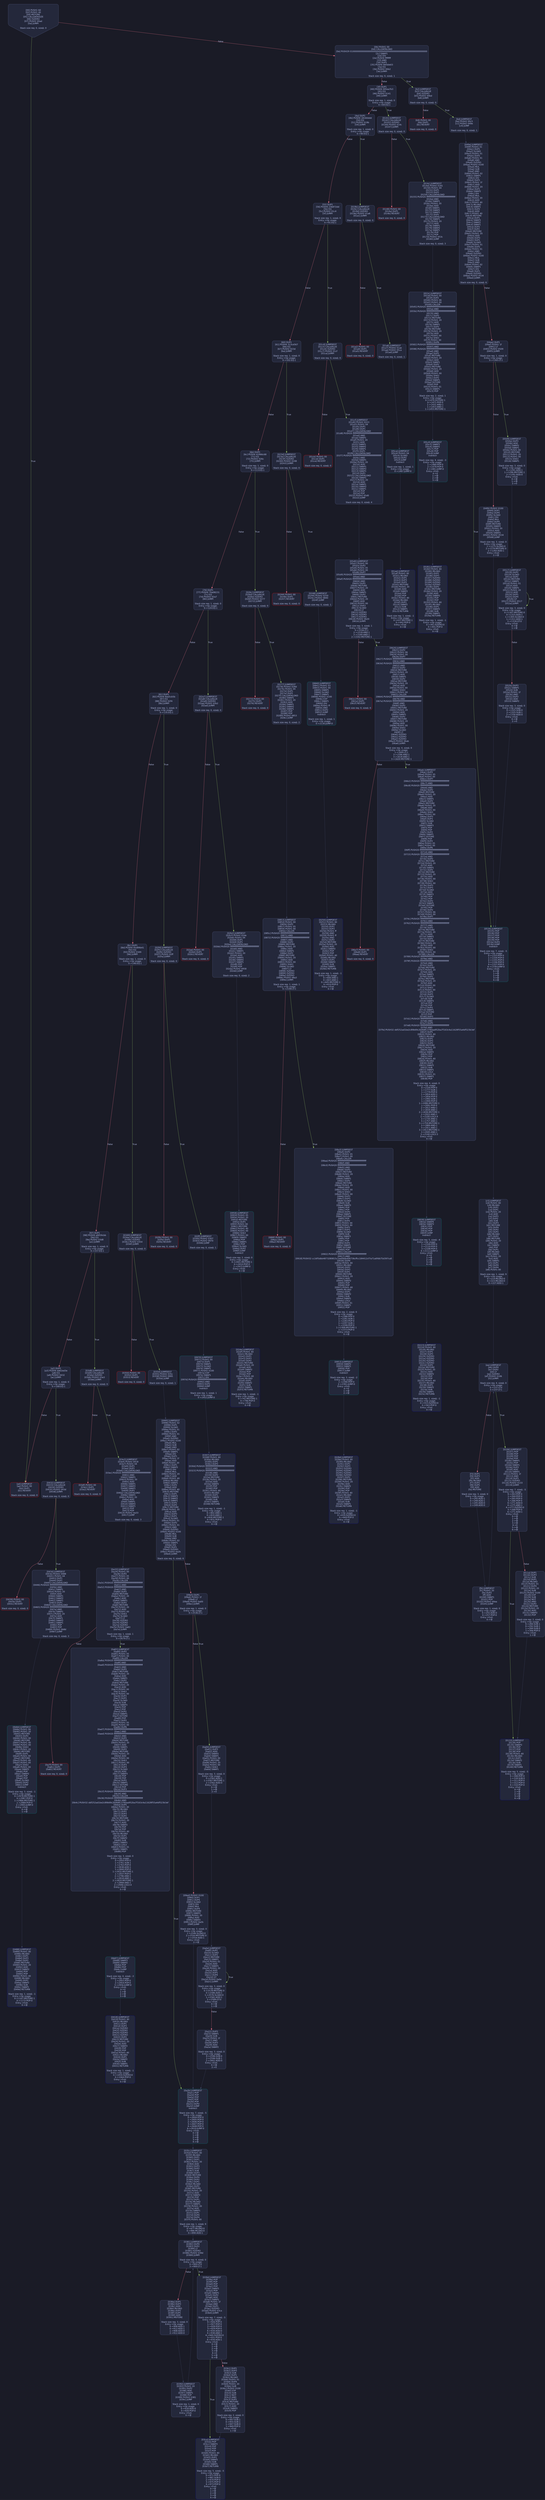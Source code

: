 digraph G {
    node [shape=box, style="filled, rounded", color="#565f89", fontcolor="#c0caf5", fontname="Helvetica", fillcolor="#24283b"];
    edge [color="#414868", fontcolor="#c0caf5", fontname="Helvetica"];
    bgcolor="#1a1b26";
    0 [ label = "[00] PUSH1 60
[02] PUSH1 40
[04] MSTORE
[05] CALLDATASIZE
[06] ISZERO
[07] PUSH2 00ad
[0a] JUMPI

Stack size req: 0, sizeΔ: 0
" shape = invhouse]
    1 [ label = "[0b] PUSH1 00
[0d] CALLDATALOAD
[0e] PUSH29 0100000000000000000000000000000000000000000000000000000000
[2c] SWAP1
[2d] DIV
[2e] PUSH4 ffffffff
[33] AND
[34] DUP1
[35] PUSH4 06fdde03
[3a] EQ
[3b] PUSH2 00b2
[3e] JUMPI

Stack size req: 0, sizeΔ: 1
"]
    2 [ label = "[3f] DUP1
[40] PUSH4 095ea7b3
[45] EQ
[46] PUSH2 0141
[49] JUMPI

Stack size req: 1, sizeΔ: 0
Entry->Op usage:
	0->69:EQ:1
"]
    3 [ label = "[4a] DUP1
[4b] PUSH4 18160ddd
[50] EQ
[51] PUSH2 019b
[54] JUMPI

Stack size req: 1, sizeΔ: 0
Entry->Op usage:
	0->80:EQ:1
"]
    4 [ label = "[55] DUP1
[56] PUSH4 23b872dd
[5b] EQ
[5c] PUSH2 01c4
[5f] JUMPI

Stack size req: 1, sizeΔ: 0
Entry->Op usage:
	0->91:EQ:1
"]
    5 [ label = "[60] DUP1
[61] PUSH4 313ce567
[66] EQ
[67] PUSH2 023d
[6a] JUMPI

Stack size req: 1, sizeΔ: 0
Entry->Op usage:
	0->102:EQ:1
"]
    6 [ label = "[6b] DUP1
[6c] PUSH4 42966c68
[71] EQ
[72] PUSH2 026c
[75] JUMPI

Stack size req: 1, sizeΔ: 0
Entry->Op usage:
	0->113:EQ:1
"]
    7 [ label = "[76] DUP1
[77] PUSH4 70a08231
[7c] EQ
[7d] PUSH2 02a7
[80] JUMPI

Stack size req: 1, sizeΔ: 0
Entry->Op usage:
	0->124:EQ:1
"]
    8 [ label = "[81] DUP1
[82] PUSH4 8da5cb5b
[87] EQ
[88] PUSH2 02f4
[8b] JUMPI

Stack size req: 1, sizeΔ: 0
Entry->Op usage:
	0->135:EQ:1
"]
    9 [ label = "[8c] DUP1
[8d] PUSH4 95d89b41
[92] EQ
[93] PUSH2 0349
[96] JUMPI

Stack size req: 1, sizeΔ: 0
Entry->Op usage:
	0->146:EQ:1
"]
    10 [ label = "[97] DUP1
[98] PUSH4 a9059cbb
[9d] EQ
[9e] PUSH2 03d8
[a1] JUMPI

Stack size req: 1, sizeΔ: 0
Entry->Op usage:
	0->157:EQ:1
"]
    11 [ label = "[a2] DUP1
[a3] PUSH4 dd62ed3e
[a8] EQ
[a9] PUSH2 0432
[ac] JUMPI

Stack size req: 1, sizeΔ: 0
Entry->Op usage:
	0->168:EQ:1
"]
    12 [ label = "[ad] JUMPDEST
[ae] PUSH1 00
[b0] DUP1
[b1] REVERT

Stack size req: 0, sizeΔ: 0
" color = "red"]
    13 [ label = "[b2] JUMPDEST
[b3] CALLVALUE
[b4] ISZERO
[b5] PUSH2 00bd
[b8] JUMPI

Stack size req: 0, sizeΔ: 0
"]
    14 [ label = "[b9] PUSH1 00
[bb] DUP1
[bc] REVERT

Stack size req: 0, sizeΔ: 0
" color = "red"]
    15 [ label = "[bd] JUMPDEST
[be] PUSH2 00c5
[c1] PUSH2 049e
[c4] JUMP

Stack size req: 0, sizeΔ: 1
"]
    16 [ label = "[c5] JUMPDEST
[c6] PUSH1 40
[c8] MLOAD
[c9] DUP1
[ca] DUP1
[cb] PUSH1 20
[cd] ADD
[ce] DUP3
[cf] DUP2
[d0] SUB
[d1] DUP3
[d2] MSTORE
[d3] DUP4
[d4] DUP2
[d5] DUP2
[d6] MLOAD
[d7] DUP2
[d8] MSTORE
[d9] PUSH1 20
[db] ADD
[dc] SWAP2
[dd] POP
[de] DUP1
[df] MLOAD
[e0] SWAP1
[e1] PUSH1 20
[e3] ADD
[e4] SWAP1
[e5] DUP1
[e6] DUP4
[e7] DUP4
[e8] PUSH1 00

Stack size req: 1, sizeΔ: 9
Entry->Op usage:
	0->214:MLOAD:0
	0->223:MLOAD:0
	0->227:ADD:1
"]
    17 [ label = "[ea] JUMPDEST
[eb] DUP4
[ec] DUP2
[ed] LT
[ee] ISZERO
[ef] PUSH2 0106
[f2] JUMPI

Stack size req: 4, sizeΔ: 0
Entry->Op usage:
	0->237:LT:0
	3->237:LT:1
"]
    18 [ label = "[f3] DUP1
[f4] DUP3
[f5] ADD
[f6] MLOAD
[f7] DUP2
[f8] DUP5
[f9] ADD
[fa] MSTORE

Stack size req: 3, sizeΔ: 0
Entry->Op usage:
	0->245:ADD:1
	0->249:ADD:1
	1->245:ADD:0
	2->249:ADD:0
"]
    19 [ label = "[fb] JUMPDEST
[fc] PUSH1 20
[fe] DUP2
[ff] ADD
[0100] SWAP1
[0101] POP
[0102] PUSH2 00ea
[0105] JUMP

Stack size req: 1, sizeΔ: 0
Entry->Op usage:
	0->255:ADD:0
	0->257:POP:0
Entry->Exit:
	0->😵
"]
    20 [ label = "[0106] JUMPDEST
[0107] POP
[0108] POP
[0109] POP
[010a] POP
[010b] SWAP1
[010c] POP
[010d] SWAP1
[010e] DUP2
[010f] ADD
[0110] SWAP1
[0111] PUSH1 1f
[0113] AND
[0114] DUP1
[0115] ISZERO
[0116] PUSH2 0133
[0119] JUMPI

Stack size req: 7, sizeΔ: -5
Entry->Op usage:
	0->263:POP:0
	1->264:POP:0
	2->265:POP:0
	3->266:POP:0
	4->271:ADD:0
	4->275:AND:1
	4->277:ISZERO:0
	5->268:POP:0
	6->271:ADD:1
Entry->Exit:
	0->😵
	1->😵
	2->😵
	3->😵
	4->0
	5->😵
	6->😵
"]
    21 [ label = "[011a] DUP1
[011b] DUP3
[011c] SUB
[011d] DUP1
[011e] MLOAD
[011f] PUSH1 01
[0121] DUP4
[0122] PUSH1 20
[0124] SUB
[0125] PUSH2 0100
[0128] EXP
[0129] SUB
[012a] NOT
[012b] AND
[012c] DUP2
[012d] MSTORE
[012e] PUSH1 20
[0130] ADD
[0131] SWAP2
[0132] POP

Stack size req: 2, sizeΔ: 0
Entry->Op usage:
	0->284:SUB:1
	0->292:SUB:1
	1->284:SUB:0
	1->306:POP:0
Entry->Exit:
	1->😵
"]
    22 [ label = "[0133] JUMPDEST
[0134] POP
[0135] SWAP3
[0136] POP
[0137] POP
[0138] POP
[0139] PUSH1 40
[013b] MLOAD
[013c] DUP1
[013d] SWAP2
[013e] SUB
[013f] SWAP1
[0140] RETURN

Stack size req: 5, sizeΔ: -5
Entry->Op usage:
	0->308:POP:0
	1->318:SUB:0
	2->311:POP:0
	3->312:POP:0
	4->310:POP:0
Entry->Exit:
	0->😵
	1->😵
	2->😵
	3->😵
	4->😵
" color = "darkblue"]
    23 [ label = "[0141] JUMPDEST
[0142] CALLVALUE
[0143] ISZERO
[0144] PUSH2 014c
[0147] JUMPI

Stack size req: 0, sizeΔ: 0
"]
    24 [ label = "[0148] PUSH1 00
[014a] DUP1
[014b] REVERT

Stack size req: 0, sizeΔ: 0
" color = "red"]
    25 [ label = "[014c] JUMPDEST
[014d] PUSH2 0181
[0150] PUSH1 04
[0152] DUP1
[0153] DUP1
[0154] CALLDATALOAD
[0155] PUSH20 ffffffffffffffffffffffffffffffffffffffff
[016a] AND
[016b] SWAP1
[016c] PUSH1 20
[016e] ADD
[016f] SWAP1
[0170] SWAP2
[0171] SWAP1
[0172] DUP1
[0173] CALLDATALOAD
[0174] SWAP1
[0175] PUSH1 20
[0177] ADD
[0178] SWAP1
[0179] SWAP2
[017a] SWAP1
[017b] POP
[017c] POP
[017d] PUSH2 053c
[0180] JUMP

Stack size req: 0, sizeΔ: 3
"]
    26 [ label = "[0181] JUMPDEST
[0182] PUSH1 40
[0184] MLOAD
[0185] DUP1
[0186] DUP3
[0187] ISZERO
[0188] ISZERO
[0189] ISZERO
[018a] ISZERO
[018b] DUP2
[018c] MSTORE
[018d] PUSH1 20
[018f] ADD
[0190] SWAP2
[0191] POP
[0192] POP
[0193] PUSH1 40
[0195] MLOAD
[0196] DUP1
[0197] SWAP2
[0198] SUB
[0199] SWAP1
[019a] RETURN

Stack size req: 1, sizeΔ: -1
Entry->Op usage:
	0->391:ISZERO:0
	0->401:POP:0
Entry->Exit:
	0->😵
" color = "darkblue"]
    27 [ label = "[019b] JUMPDEST
[019c] CALLVALUE
[019d] ISZERO
[019e] PUSH2 01a6
[01a1] JUMPI

Stack size req: 0, sizeΔ: 0
"]
    28 [ label = "[01a2] PUSH1 00
[01a4] DUP1
[01a5] REVERT

Stack size req: 0, sizeΔ: 0
" color = "red"]
    29 [ label = "[01a6] JUMPDEST
[01a7] PUSH2 01ae
[01aa] PUSH2 05ca
[01ad] JUMP

Stack size req: 0, sizeΔ: 1
"]
    30 [ label = "[01ae] JUMPDEST
[01af] PUSH1 40
[01b1] MLOAD
[01b2] DUP1
[01b3] DUP3
[01b4] DUP2
[01b5] MSTORE
[01b6] PUSH1 20
[01b8] ADD
[01b9] SWAP2
[01ba] POP
[01bb] POP
[01bc] PUSH1 40
[01be] MLOAD
[01bf] DUP1
[01c0] SWAP2
[01c1] SUB
[01c2] SWAP1
[01c3] RETURN

Stack size req: 1, sizeΔ: -1
Entry->Op usage:
	0->437:MSTORE:1
	0->442:POP:0
Entry->Exit:
	0->😵
" color = "darkblue"]
    31 [ label = "[01c4] JUMPDEST
[01c5] CALLVALUE
[01c6] ISZERO
[01c7] PUSH2 01cf
[01ca] JUMPI

Stack size req: 0, sizeΔ: 0
"]
    32 [ label = "[01cb] PUSH1 00
[01cd] DUP1
[01ce] REVERT

Stack size req: 0, sizeΔ: 0
" color = "red"]
    33 [ label = "[01cf] JUMPDEST
[01d0] PUSH2 0223
[01d3] PUSH1 04
[01d5] DUP1
[01d6] DUP1
[01d7] CALLDATALOAD
[01d8] PUSH20 ffffffffffffffffffffffffffffffffffffffff
[01ed] AND
[01ee] SWAP1
[01ef] PUSH1 20
[01f1] ADD
[01f2] SWAP1
[01f3] SWAP2
[01f4] SWAP1
[01f5] DUP1
[01f6] CALLDATALOAD
[01f7] PUSH20 ffffffffffffffffffffffffffffffffffffffff
[020c] AND
[020d] SWAP1
[020e] PUSH1 20
[0210] ADD
[0211] SWAP1
[0212] SWAP2
[0213] SWAP1
[0214] DUP1
[0215] CALLDATALOAD
[0216] SWAP1
[0217] PUSH1 20
[0219] ADD
[021a] SWAP1
[021b] SWAP2
[021c] SWAP1
[021d] POP
[021e] POP
[021f] PUSH2 05d0
[0222] JUMP

Stack size req: 0, sizeΔ: 4
"]
    34 [ label = "[0223] JUMPDEST
[0224] PUSH1 40
[0226] MLOAD
[0227] DUP1
[0228] DUP3
[0229] ISZERO
[022a] ISZERO
[022b] ISZERO
[022c] ISZERO
[022d] DUP2
[022e] MSTORE
[022f] PUSH1 20
[0231] ADD
[0232] SWAP2
[0233] POP
[0234] POP
[0235] PUSH1 40
[0237] MLOAD
[0238] DUP1
[0239] SWAP2
[023a] SUB
[023b] SWAP1
[023c] RETURN

Stack size req: 1, sizeΔ: -1
Entry->Op usage:
	0->553:ISZERO:0
	0->563:POP:0
Entry->Exit:
	0->😵
" color = "darkblue"]
    35 [ label = "[023d] JUMPDEST
[023e] CALLVALUE
[023f] ISZERO
[0240] PUSH2 0248
[0243] JUMPI

Stack size req: 0, sizeΔ: 0
"]
    36 [ label = "[0244] PUSH1 00
[0246] DUP1
[0247] REVERT

Stack size req: 0, sizeΔ: 0
" color = "red"]
    37 [ label = "[0248] JUMPDEST
[0249] PUSH2 0250
[024c] PUSH2 0840
[024f] JUMP

Stack size req: 0, sizeΔ: 1
"]
    38 [ label = "[0250] JUMPDEST
[0251] PUSH1 40
[0253] MLOAD
[0254] DUP1
[0255] DUP3
[0256] PUSH1 ff
[0258] AND
[0259] PUSH1 ff
[025b] AND
[025c] DUP2
[025d] MSTORE
[025e] PUSH1 20
[0260] ADD
[0261] SWAP2
[0262] POP
[0263] POP
[0264] PUSH1 40
[0266] MLOAD
[0267] DUP1
[0268] SWAP2
[0269] SUB
[026a] SWAP1
[026b] RETURN

Stack size req: 1, sizeΔ: -1
Entry->Op usage:
	0->600:AND:1
	0->603:AND:1
	0->605:MSTORE:1
	0->610:POP:0
Entry->Exit:
	0->😵
" color = "darkblue"]
    39 [ label = "[026c] JUMPDEST
[026d] CALLVALUE
[026e] ISZERO
[026f] PUSH2 0277
[0272] JUMPI

Stack size req: 0, sizeΔ: 0
"]
    40 [ label = "[0273] PUSH1 00
[0275] DUP1
[0276] REVERT

Stack size req: 0, sizeΔ: 0
" color = "red"]
    41 [ label = "[0277] JUMPDEST
[0278] PUSH2 028d
[027b] PUSH1 04
[027d] DUP1
[027e] DUP1
[027f] CALLDATALOAD
[0280] SWAP1
[0281] PUSH1 20
[0283] ADD
[0284] SWAP1
[0285] SWAP2
[0286] SWAP1
[0287] POP
[0288] POP
[0289] PUSH2 0853
[028c] JUMP

Stack size req: 0, sizeΔ: 2
"]
    42 [ label = "[028d] JUMPDEST
[028e] PUSH1 40
[0290] MLOAD
[0291] DUP1
[0292] DUP3
[0293] ISZERO
[0294] ISZERO
[0295] ISZERO
[0296] ISZERO
[0297] DUP2
[0298] MSTORE
[0299] PUSH1 20
[029b] ADD
[029c] SWAP2
[029d] POP
[029e] POP
[029f] PUSH1 40
[02a1] MLOAD
[02a2] DUP1
[02a3] SWAP2
[02a4] SUB
[02a5] SWAP1
[02a6] RETURN

Stack size req: 1, sizeΔ: -1
Entry->Op usage:
	0->659:ISZERO:0
	0->669:POP:0
Entry->Exit:
	0->😵
" color = "darkblue"]
    43 [ label = "[02a7] JUMPDEST
[02a8] CALLVALUE
[02a9] ISZERO
[02aa] PUSH2 02b2
[02ad] JUMPI

Stack size req: 0, sizeΔ: 0
"]
    44 [ label = "[02ae] PUSH1 00
[02b0] DUP1
[02b1] REVERT

Stack size req: 0, sizeΔ: 0
" color = "red"]
    45 [ label = "[02b2] JUMPDEST
[02b3] PUSH2 02de
[02b6] PUSH1 04
[02b8] DUP1
[02b9] DUP1
[02ba] CALLDATALOAD
[02bb] PUSH20 ffffffffffffffffffffffffffffffffffffffff
[02d0] AND
[02d1] SWAP1
[02d2] PUSH1 20
[02d4] ADD
[02d5] SWAP1
[02d6] SWAP2
[02d7] SWAP1
[02d8] POP
[02d9] POP
[02da] PUSH2 0958
[02dd] JUMP

Stack size req: 0, sizeΔ: 2
"]
    46 [ label = "[02de] JUMPDEST
[02df] PUSH1 40
[02e1] MLOAD
[02e2] DUP1
[02e3] DUP3
[02e4] DUP2
[02e5] MSTORE
[02e6] PUSH1 20
[02e8] ADD
[02e9] SWAP2
[02ea] POP
[02eb] POP
[02ec] PUSH1 40
[02ee] MLOAD
[02ef] DUP1
[02f0] SWAP2
[02f1] SUB
[02f2] SWAP1
[02f3] RETURN

Stack size req: 1, sizeΔ: -1
Entry->Op usage:
	0->741:MSTORE:1
	0->746:POP:0
Entry->Exit:
	0->😵
" color = "darkblue"]
    47 [ label = "[02f4] JUMPDEST
[02f5] CALLVALUE
[02f6] ISZERO
[02f7] PUSH2 02ff
[02fa] JUMPI

Stack size req: 0, sizeΔ: 0
"]
    48 [ label = "[02fb] PUSH1 00
[02fd] DUP1
[02fe] REVERT

Stack size req: 0, sizeΔ: 0
" color = "red"]
    49 [ label = "[02ff] JUMPDEST
[0300] PUSH2 0307
[0303] PUSH2 0970
[0306] JUMP

Stack size req: 0, sizeΔ: 1
"]
    50 [ label = "[0307] JUMPDEST
[0308] PUSH1 40
[030a] MLOAD
[030b] DUP1
[030c] DUP3
[030d] PUSH20 ffffffffffffffffffffffffffffffffffffffff
[0322] AND
[0323] PUSH20 ffffffffffffffffffffffffffffffffffffffff
[0338] AND
[0339] DUP2
[033a] MSTORE
[033b] PUSH1 20
[033d] ADD
[033e] SWAP2
[033f] POP
[0340] POP
[0341] PUSH1 40
[0343] MLOAD
[0344] DUP1
[0345] SWAP2
[0346] SUB
[0347] SWAP1
[0348] RETURN

Stack size req: 1, sizeΔ: -1
Entry->Op usage:
	0->802:AND:1
	0->824:AND:1
	0->826:MSTORE:1
	0->831:POP:0
Entry->Exit:
	0->😵
" color = "darkblue"]
    51 [ label = "[0349] JUMPDEST
[034a] CALLVALUE
[034b] ISZERO
[034c] PUSH2 0354
[034f] JUMPI

Stack size req: 0, sizeΔ: 0
"]
    52 [ label = "[0350] PUSH1 00
[0352] DUP1
[0353] REVERT

Stack size req: 0, sizeΔ: 0
" color = "red"]
    53 [ label = "[0354] JUMPDEST
[0355] PUSH2 035c
[0358] PUSH2 0995
[035b] JUMP

Stack size req: 0, sizeΔ: 1
"]
    54 [ label = "[035c] JUMPDEST
[035d] PUSH1 40
[035f] MLOAD
[0360] DUP1
[0361] DUP1
[0362] PUSH1 20
[0364] ADD
[0365] DUP3
[0366] DUP2
[0367] SUB
[0368] DUP3
[0369] MSTORE
[036a] DUP4
[036b] DUP2
[036c] DUP2
[036d] MLOAD
[036e] DUP2
[036f] MSTORE
[0370] PUSH1 20
[0372] ADD
[0373] SWAP2
[0374] POP
[0375] DUP1
[0376] MLOAD
[0377] SWAP1
[0378] PUSH1 20
[037a] ADD
[037b] SWAP1
[037c] DUP1
[037d] DUP4
[037e] DUP4
[037f] PUSH1 00

Stack size req: 1, sizeΔ: 9
Entry->Op usage:
	0->877:MLOAD:0
	0->886:MLOAD:0
	0->890:ADD:1
"]
    55 [ label = "[0381] JUMPDEST
[0382] DUP4
[0383] DUP2
[0384] LT
[0385] ISZERO
[0386] PUSH2 039d
[0389] JUMPI

Stack size req: 4, sizeΔ: 0
Entry->Op usage:
	0->900:LT:0
	3->900:LT:1
"]
    56 [ label = "[038a] DUP1
[038b] DUP3
[038c] ADD
[038d] MLOAD
[038e] DUP2
[038f] DUP5
[0390] ADD
[0391] MSTORE

Stack size req: 3, sizeΔ: 0
Entry->Op usage:
	0->908:ADD:1
	0->912:ADD:1
	1->908:ADD:0
	2->912:ADD:0
"]
    57 [ label = "[0392] JUMPDEST
[0393] PUSH1 20
[0395] DUP2
[0396] ADD
[0397] SWAP1
[0398] POP
[0399] PUSH2 0381
[039c] JUMP

Stack size req: 1, sizeΔ: 0
Entry->Op usage:
	0->918:ADD:0
	0->920:POP:0
Entry->Exit:
	0->😵
"]
    58 [ label = "[039d] JUMPDEST
[039e] POP
[039f] POP
[03a0] POP
[03a1] POP
[03a2] SWAP1
[03a3] POP
[03a4] SWAP1
[03a5] DUP2
[03a6] ADD
[03a7] SWAP1
[03a8] PUSH1 1f
[03aa] AND
[03ab] DUP1
[03ac] ISZERO
[03ad] PUSH2 03ca
[03b0] JUMPI

Stack size req: 7, sizeΔ: -5
Entry->Op usage:
	0->926:POP:0
	1->927:POP:0
	2->928:POP:0
	3->929:POP:0
	4->934:ADD:0
	4->938:AND:1
	4->940:ISZERO:0
	5->931:POP:0
	6->934:ADD:1
Entry->Exit:
	0->😵
	1->😵
	2->😵
	3->😵
	4->0
	5->😵
	6->😵
"]
    59 [ label = "[03b1] DUP1
[03b2] DUP3
[03b3] SUB
[03b4] DUP1
[03b5] MLOAD
[03b6] PUSH1 01
[03b8] DUP4
[03b9] PUSH1 20
[03bb] SUB
[03bc] PUSH2 0100
[03bf] EXP
[03c0] SUB
[03c1] NOT
[03c2] AND
[03c3] DUP2
[03c4] MSTORE
[03c5] PUSH1 20
[03c7] ADD
[03c8] SWAP2
[03c9] POP

Stack size req: 2, sizeΔ: 0
Entry->Op usage:
	0->947:SUB:1
	0->955:SUB:1
	1->947:SUB:0
	1->969:POP:0
Entry->Exit:
	1->😵
"]
    60 [ label = "[03ca] JUMPDEST
[03cb] POP
[03cc] SWAP3
[03cd] POP
[03ce] POP
[03cf] POP
[03d0] PUSH1 40
[03d2] MLOAD
[03d3] DUP1
[03d4] SWAP2
[03d5] SUB
[03d6] SWAP1
[03d7] RETURN

Stack size req: 5, sizeΔ: -5
Entry->Op usage:
	0->971:POP:0
	1->981:SUB:0
	2->974:POP:0
	3->975:POP:0
	4->973:POP:0
Entry->Exit:
	0->😵
	1->😵
	2->😵
	3->😵
	4->😵
" color = "darkblue"]
    61 [ label = "[03d8] JUMPDEST
[03d9] CALLVALUE
[03da] ISZERO
[03db] PUSH2 03e3
[03de] JUMPI

Stack size req: 0, sizeΔ: 0
"]
    62 [ label = "[03df] PUSH1 00
[03e1] DUP1
[03e2] REVERT

Stack size req: 0, sizeΔ: 0
" color = "red"]
    63 [ label = "[03e3] JUMPDEST
[03e4] PUSH2 0418
[03e7] PUSH1 04
[03e9] DUP1
[03ea] DUP1
[03eb] CALLDATALOAD
[03ec] PUSH20 ffffffffffffffffffffffffffffffffffffffff
[0401] AND
[0402] SWAP1
[0403] PUSH1 20
[0405] ADD
[0406] SWAP1
[0407] SWAP2
[0408] SWAP1
[0409] DUP1
[040a] CALLDATALOAD
[040b] SWAP1
[040c] PUSH1 20
[040e] ADD
[040f] SWAP1
[0410] SWAP2
[0411] SWAP1
[0412] POP
[0413] POP
[0414] PUSH2 0a33
[0417] JUMP

Stack size req: 0, sizeΔ: 3
"]
    64 [ label = "[0418] JUMPDEST
[0419] PUSH1 40
[041b] MLOAD
[041c] DUP1
[041d] DUP3
[041e] ISZERO
[041f] ISZERO
[0420] ISZERO
[0421] ISZERO
[0422] DUP2
[0423] MSTORE
[0424] PUSH1 20
[0426] ADD
[0427] SWAP2
[0428] POP
[0429] POP
[042a] PUSH1 40
[042c] MLOAD
[042d] DUP1
[042e] SWAP2
[042f] SUB
[0430] SWAP1
[0431] RETURN

Stack size req: 1, sizeΔ: -1
Entry->Op usage:
	0->1054:ISZERO:0
	0->1064:POP:0
Entry->Exit:
	0->😵
" color = "darkblue"]
    65 [ label = "[0432] JUMPDEST
[0433] CALLVALUE
[0434] ISZERO
[0435] PUSH2 043d
[0438] JUMPI

Stack size req: 0, sizeΔ: 0
"]
    66 [ label = "[0439] PUSH1 00
[043b] DUP1
[043c] REVERT

Stack size req: 0, sizeΔ: 0
" color = "red"]
    67 [ label = "[043d] JUMPDEST
[043e] PUSH2 0488
[0441] PUSH1 04
[0443] DUP1
[0444] DUP1
[0445] CALLDATALOAD
[0446] PUSH20 ffffffffffffffffffffffffffffffffffffffff
[045b] AND
[045c] SWAP1
[045d] PUSH1 20
[045f] ADD
[0460] SWAP1
[0461] SWAP2
[0462] SWAP1
[0463] DUP1
[0464] CALLDATALOAD
[0465] PUSH20 ffffffffffffffffffffffffffffffffffffffff
[047a] AND
[047b] SWAP1
[047c] PUSH1 20
[047e] ADD
[047f] SWAP1
[0480] SWAP2
[0481] SWAP1
[0482] POP
[0483] POP
[0484] PUSH2 0b8d
[0487] JUMP

Stack size req: 0, sizeΔ: 3
"]
    68 [ label = "[0488] JUMPDEST
[0489] PUSH1 40
[048b] MLOAD
[048c] DUP1
[048d] DUP3
[048e] DUP2
[048f] MSTORE
[0490] PUSH1 20
[0492] ADD
[0493] SWAP2
[0494] POP
[0495] POP
[0496] PUSH1 40
[0498] MLOAD
[0499] DUP1
[049a] SWAP2
[049b] SUB
[049c] SWAP1
[049d] RETURN

Stack size req: 1, sizeΔ: -1
Entry->Op usage:
	0->1167:MSTORE:1
	0->1172:POP:0
Entry->Exit:
	0->😵
" color = "darkblue"]
    69 [ label = "[049e] JUMPDEST
[049f] PUSH1 01
[04a1] DUP1
[04a2] SLOAD
[04a3] PUSH1 01
[04a5] DUP2
[04a6] PUSH1 01
[04a8] AND
[04a9] ISZERO
[04aa] PUSH2 0100
[04ad] MUL
[04ae] SUB
[04af] AND
[04b0] PUSH1 02
[04b2] SWAP1
[04b3] DIV
[04b4] DUP1
[04b5] PUSH1 1f
[04b7] ADD
[04b8] PUSH1 20
[04ba] DUP1
[04bb] SWAP2
[04bc] DIV
[04bd] MUL
[04be] PUSH1 20
[04c0] ADD
[04c1] PUSH1 40
[04c3] MLOAD
[04c4] SWAP1
[04c5] DUP2
[04c6] ADD
[04c7] PUSH1 40
[04c9] MSTORE
[04ca] DUP1
[04cb] SWAP3
[04cc] SWAP2
[04cd] SWAP1
[04ce] DUP2
[04cf] DUP2
[04d0] MSTORE
[04d1] PUSH1 20
[04d3] ADD
[04d4] DUP3
[04d5] DUP1
[04d6] SLOAD
[04d7] PUSH1 01
[04d9] DUP2
[04da] PUSH1 01
[04dc] AND
[04dd] ISZERO
[04de] PUSH2 0100
[04e1] MUL
[04e2] SUB
[04e3] AND
[04e4] PUSH1 02
[04e6] SWAP1
[04e7] DIV
[04e8] DUP1
[04e9] ISZERO
[04ea] PUSH2 0534
[04ed] JUMPI

Stack size req: 0, sizeΔ: 6
"]
    70 [ label = "[04ee] DUP1
[04ef] PUSH1 1f
[04f1] LT
[04f2] PUSH2 0509
[04f5] JUMPI

Stack size req: 1, sizeΔ: 0
Entry->Op usage:
	0->1265:LT:1
"]
    71 [ label = "[04f6] PUSH2 0100
[04f9] DUP1
[04fa] DUP4
[04fb] SLOAD
[04fc] DIV
[04fd] MUL
[04fe] DUP4
[04ff] MSTORE
[0500] SWAP2
[0501] PUSH1 20
[0503] ADD
[0504] SWAP2
[0505] PUSH2 0534
[0508] JUMP

Stack size req: 3, sizeΔ: 0
Entry->Op usage:
	1->1275:SLOAD:0
	2->1279:MSTORE:0
	2->1283:ADD:1
Entry->Exit:
	2->😵
"]
    72 [ label = "[0509] JUMPDEST
[050a] DUP3
[050b] ADD
[050c] SWAP2
[050d] SWAP1
[050e] PUSH1 00
[0510] MSTORE
[0511] PUSH1 20
[0513] PUSH1 00
[0515] SHA3
[0516] SWAP1

Stack size req: 3, sizeΔ: 0
Entry->Op usage:
	0->1291:ADD:1
	1->1296:MSTORE:1
	2->1291:ADD:0
Entry->Exit:
	0->😵
	1->😵
	2->0
"]
    73 [ label = "[0517] JUMPDEST
[0518] DUP2
[0519] SLOAD
[051a] DUP2
[051b] MSTORE
[051c] SWAP1
[051d] PUSH1 01
[051f] ADD
[0520] SWAP1
[0521] PUSH1 20
[0523] ADD
[0524] DUP1
[0525] DUP4
[0526] GT
[0527] PUSH2 0517
[052a] JUMPI

Stack size req: 3, sizeΔ: 0
Entry->Op usage:
	0->1307:MSTORE:0
	0->1315:ADD:1
	1->1305:SLOAD:0
	1->1311:ADD:1
	2->1318:GT:0
Entry->Exit:
	0->😵
	1->😵
"]
    74 [ label = "[052b] DUP3
[052c] SWAP1
[052d] SUB
[052e] PUSH1 1f
[0530] AND
[0531] DUP3
[0532] ADD
[0533] SWAP2

Stack size req: 3, sizeΔ: 0
Entry->Op usage:
	0->1325:SUB:0
	2->1325:SUB:1
	2->1330:ADD:0
Entry->Exit:
	0->😵
	2->0
"]
    75 [ label = "[0534] JUMPDEST
[0535] POP
[0536] POP
[0537] POP
[0538] POP
[0539] POP
[053a] DUP2
[053b] JUMP
Indirect!

Stack size req: 7, sizeΔ: -5
Entry->Op usage:
	0->1333:POP:0
	1->1334:POP:0
	2->1335:POP:0
	3->1336:POP:0
	4->1337:POP:0
	6->1339:JUMP:0
Entry->Exit:
	0->😵
	1->😵
	2->😵
	3->😵
	4->😵
" color = "teal"]
    76 [ label = "[053c] JUMPDEST
[053d] PUSH1 00
[053f] DUP2
[0540] PUSH1 06
[0542] PUSH1 00
[0544] CALLER
[0545] PUSH20 ffffffffffffffffffffffffffffffffffffffff
[055a] AND
[055b] PUSH20 ffffffffffffffffffffffffffffffffffffffff
[0570] AND
[0571] DUP2
[0572] MSTORE
[0573] PUSH1 20
[0575] ADD
[0576] SWAP1
[0577] DUP2
[0578] MSTORE
[0579] PUSH1 20
[057b] ADD
[057c] PUSH1 00
[057e] SHA3
[057f] PUSH1 00
[0581] DUP6
[0582] PUSH20 ffffffffffffffffffffffffffffffffffffffff
[0597] AND
[0598] PUSH20 ffffffffffffffffffffffffffffffffffffffff
[05ad] AND
[05ae] DUP2
[05af] MSTORE
[05b0] PUSH1 20
[05b2] ADD
[05b3] SWAP1
[05b4] DUP2
[05b5] MSTORE
[05b6] PUSH1 20
[05b8] ADD
[05b9] PUSH1 00
[05bb] SHA3
[05bc] DUP2
[05bd] SWAP1
[05be] SSTORE
[05bf] POP
[05c0] PUSH1 01
[05c2] SWAP1
[05c3] POP

Stack size req: 2, sizeΔ: 1
Entry->Op usage:
	0->1470:SSTORE:1
	0->1471:POP:0
	1->1431:AND:1
	1->1453:AND:1
	1->1455:MSTORE:1
"]
    77 [ label = "[05c4] JUMPDEST
[05c5] SWAP3
[05c6] SWAP2
[05c7] POP
[05c8] POP
[05c9] JUMP
Indirect!

Stack size req: 4, sizeΔ: -3
Entry->Op usage:
	1->1480:POP:0
	2->1479:POP:0
	3->1481:JUMP:0
Entry->Exit:
	0->0
	1->😵
	2->😵
	3->😵
" color = "teal"]
    78 [ label = "[05ca] JUMPDEST
[05cb] PUSH1 04
[05cd] SLOAD
[05ce] DUP2
[05cf] JUMP
Indirect!

Stack size req: 1, sizeΔ: 1
Entry->Op usage:
	0->1487:JUMP:0
" color = "teal"]
    79 [ label = "[05d0] JUMPDEST
[05d1] PUSH1 00
[05d3] DUP2
[05d4] PUSH1 05
[05d6] PUSH1 00
[05d8] DUP7
[05d9] PUSH20 ffffffffffffffffffffffffffffffffffffffff
[05ee] AND
[05ef] PUSH20 ffffffffffffffffffffffffffffffffffffffff
[0604] AND
[0605] DUP2
[0606] MSTORE
[0607] PUSH1 20
[0609] ADD
[060a] SWAP1
[060b] DUP2
[060c] MSTORE
[060d] PUSH1 20
[060f] ADD
[0610] PUSH1 00
[0612] SHA3
[0613] SLOAD
[0614] LT
[0615] ISZERO
[0616] ISZERO
[0617] ISZERO
[0618] PUSH2 0620
[061b] JUMPI

Stack size req: 3, sizeΔ: 1
Entry->Op usage:
	0->1556:LT:1
	2->1518:AND:1
	2->1540:AND:1
	2->1542:MSTORE:1
"]
    80 [ label = "[061c] PUSH1 00
[061e] DUP1
[061f] REVERT

Stack size req: 0, sizeΔ: 0
" color = "red"]
    81 [ label = "[0620] JUMPDEST
[0621] DUP2
[0622] PUSH1 06
[0624] PUSH1 00
[0626] DUP7
[0627] PUSH20 ffffffffffffffffffffffffffffffffffffffff
[063c] AND
[063d] PUSH20 ffffffffffffffffffffffffffffffffffffffff
[0652] AND
[0653] DUP2
[0654] MSTORE
[0655] PUSH1 20
[0657] ADD
[0658] SWAP1
[0659] DUP2
[065a] MSTORE
[065b] PUSH1 20
[065d] ADD
[065e] PUSH1 00
[0660] SHA3
[0661] PUSH1 00
[0663] CALLER
[0664] PUSH20 ffffffffffffffffffffffffffffffffffffffff
[0679] AND
[067a] PUSH20 ffffffffffffffffffffffffffffffffffffffff
[068f] AND
[0690] DUP2
[0691] MSTORE
[0692] PUSH1 20
[0694] ADD
[0695] SWAP1
[0696] DUP2
[0697] MSTORE
[0698] PUSH1 20
[069a] ADD
[069b] PUSH1 00
[069d] SHA3
[069e] SLOAD
[069f] LT
[06a0] ISZERO
[06a1] ISZERO
[06a2] ISZERO
[06a3] PUSH2 06ab
[06a6] JUMPI

Stack size req: 4, sizeΔ: 0
Entry->Op usage:
	1->1695:LT:1
	3->1596:AND:1
	3->1618:AND:1
	3->1620:MSTORE:1
"]
    82 [ label = "[06a7] PUSH1 00
[06a9] DUP1
[06aa] REVERT

Stack size req: 0, sizeΔ: 0
" color = "red"]
    83 [ label = "[06ab] JUMPDEST
[06ac] DUP2
[06ad] PUSH1 05
[06af] PUSH1 00
[06b1] DUP7
[06b2] PUSH20 ffffffffffffffffffffffffffffffffffffffff
[06c7] AND
[06c8] PUSH20 ffffffffffffffffffffffffffffffffffffffff
[06dd] AND
[06de] DUP2
[06df] MSTORE
[06e0] PUSH1 20
[06e2] ADD
[06e3] SWAP1
[06e4] DUP2
[06e5] MSTORE
[06e6] PUSH1 20
[06e8] ADD
[06e9] PUSH1 00
[06eb] SHA3
[06ec] PUSH1 00
[06ee] DUP3
[06ef] DUP3
[06f0] SLOAD
[06f1] SUB
[06f2] SWAP3
[06f3] POP
[06f4] POP
[06f5] DUP2
[06f6] SWAP1
[06f7] SSTORE
[06f8] POP
[06f9] DUP2
[06fa] PUSH1 05
[06fc] PUSH1 00
[06fe] DUP6
[06ff] PUSH20 ffffffffffffffffffffffffffffffffffffffff
[0714] AND
[0715] PUSH20 ffffffffffffffffffffffffffffffffffffffff
[072a] AND
[072b] DUP2
[072c] MSTORE
[072d] PUSH1 20
[072f] ADD
[0730] SWAP1
[0731] DUP2
[0732] MSTORE
[0733] PUSH1 20
[0735] ADD
[0736] PUSH1 00
[0738] SHA3
[0739] PUSH1 00
[073b] DUP3
[073c] DUP3
[073d] SLOAD
[073e] ADD
[073f] SWAP3
[0740] POP
[0741] POP
[0742] DUP2
[0743] SWAP1
[0744] SSTORE
[0745] POP
[0746] DUP2
[0747] PUSH1 06
[0749] PUSH1 00
[074b] DUP7
[074c] PUSH20 ffffffffffffffffffffffffffffffffffffffff
[0761] AND
[0762] PUSH20 ffffffffffffffffffffffffffffffffffffffff
[0777] AND
[0778] DUP2
[0779] MSTORE
[077a] PUSH1 20
[077c] ADD
[077d] SWAP1
[077e] DUP2
[077f] MSTORE
[0780] PUSH1 20
[0782] ADD
[0783] PUSH1 00
[0785] SHA3
[0786] PUSH1 00
[0788] CALLER
[0789] PUSH20 ffffffffffffffffffffffffffffffffffffffff
[079e] AND
[079f] PUSH20 ffffffffffffffffffffffffffffffffffffffff
[07b4] AND
[07b5] DUP2
[07b6] MSTORE
[07b7] PUSH1 20
[07b9] ADD
[07ba] SWAP1
[07bb] DUP2
[07bc] MSTORE
[07bd] PUSH1 20
[07bf] ADD
[07c0] PUSH1 00
[07c2] SHA3
[07c3] PUSH1 00
[07c5] DUP3
[07c6] DUP3
[07c7] SLOAD
[07c8] SUB
[07c9] SWAP3
[07ca] POP
[07cb] POP
[07cc] DUP2
[07cd] SWAP1
[07ce] SSTORE
[07cf] POP
[07d0] DUP3
[07d1] PUSH20 ffffffffffffffffffffffffffffffffffffffff
[07e6] AND
[07e7] DUP5
[07e8] PUSH20 ffffffffffffffffffffffffffffffffffffffff
[07fd] AND
[07fe] PUSH32 ddf252ad1be2c89b69c2b068fc378daa952ba7f163c4a11628f55a4df523b3ef
[081f] DUP5
[0820] PUSH1 40
[0822] MLOAD
[0823] DUP1
[0824] DUP3
[0825] DUP2
[0826] MSTORE
[0827] PUSH1 20
[0829] ADD
[082a] SWAP2
[082b] POP
[082c] POP
[082d] PUSH1 40
[082f] MLOAD
[0830] DUP1
[0831] SWAP2
[0832] SUB
[0833] SWAP1
[0834] LOG3
[0835] PUSH1 01
[0837] SWAP1
[0838] POP

Stack size req: 4, sizeΔ: 0
Entry->Op usage:
	0->2104:POP:0
	1->1777:SUB:1
	1->1779:POP:0
	1->1854:ADD:1
	1->1856:POP:0
	1->1992:SUB:1
	1->1994:POP:0
	1->2086:MSTORE:1
	1->2091:POP:0
	2->1812:AND:1
	2->1834:AND:1
	2->1836:MSTORE:1
	2->2022:AND:1
	2->2100:LOG3:4
	3->1735:AND:1
	3->1757:AND:1
	3->1759:MSTORE:1
	3->1889:AND:1
	3->1911:AND:1
	3->1913:MSTORE:1
	3->2045:AND:1
	3->2100:LOG3:3
Entry->Exit:
	0->😵
"]
    84 [ label = "[0839] JUMPDEST
[083a] SWAP4
[083b] SWAP3
[083c] POP
[083d] POP
[083e] POP
[083f] JUMP
Indirect!

Stack size req: 5, sizeΔ: -4
Entry->Op usage:
	1->2109:POP:0
	2->2110:POP:0
	3->2108:POP:0
	4->2111:JUMP:0
Entry->Exit:
	0->0
	1->😵
	2->😵
	3->😵
	4->😵
" color = "teal"]
    85 [ label = "[0840] JUMPDEST
[0841] PUSH1 03
[0843] PUSH1 00
[0845] SWAP1
[0846] SLOAD
[0847] SWAP1
[0848] PUSH2 0100
[084b] EXP
[084c] SWAP1
[084d] DIV
[084e] PUSH1 ff
[0850] AND
[0851] DUP2
[0852] JUMP
Indirect!

Stack size req: 1, sizeΔ: 1
Entry->Op usage:
	0->2130:JUMP:0
" color = "teal"]
    86 [ label = "[0853] JUMPDEST
[0854] PUSH1 00
[0856] DUP2
[0857] PUSH1 05
[0859] PUSH1 00
[085b] CALLER
[085c] PUSH20 ffffffffffffffffffffffffffffffffffffffff
[0871] AND
[0872] PUSH20 ffffffffffffffffffffffffffffffffffffffff
[0887] AND
[0888] DUP2
[0889] MSTORE
[088a] PUSH1 20
[088c] ADD
[088d] SWAP1
[088e] DUP2
[088f] MSTORE
[0890] PUSH1 20
[0892] ADD
[0893] PUSH1 00
[0895] SHA3
[0896] SLOAD
[0897] LT
[0898] ISZERO
[0899] ISZERO
[089a] ISZERO
[089b] PUSH2 08a3
[089e] JUMPI

Stack size req: 1, sizeΔ: 1
Entry->Op usage:
	0->2199:LT:1
"]
    87 [ label = "[089f] PUSH1 00
[08a1] DUP1
[08a2] REVERT

Stack size req: 0, sizeΔ: 0
" color = "red"]
    88 [ label = "[08a3] JUMPDEST
[08a4] DUP2
[08a5] PUSH1 05
[08a7] PUSH1 00
[08a9] CALLER
[08aa] PUSH20 ffffffffffffffffffffffffffffffffffffffff
[08bf] AND
[08c0] PUSH20 ffffffffffffffffffffffffffffffffffffffff
[08d5] AND
[08d6] DUP2
[08d7] MSTORE
[08d8] PUSH1 20
[08da] ADD
[08db] SWAP1
[08dc] DUP2
[08dd] MSTORE
[08de] PUSH1 20
[08e0] ADD
[08e1] PUSH1 00
[08e3] SHA3
[08e4] PUSH1 00
[08e6] DUP3
[08e7] DUP3
[08e8] SLOAD
[08e9] SUB
[08ea] SWAP3
[08eb] POP
[08ec] POP
[08ed] DUP2
[08ee] SWAP1
[08ef] SSTORE
[08f0] POP
[08f1] DUP2
[08f2] PUSH1 04
[08f4] PUSH1 00
[08f6] DUP3
[08f7] DUP3
[08f8] SLOAD
[08f9] SUB
[08fa] SWAP3
[08fb] POP
[08fc] POP
[08fd] DUP2
[08fe] SWAP1
[08ff] SSTORE
[0900] POP
[0901] CALLER
[0902] PUSH20 ffffffffffffffffffffffffffffffffffffffff
[0917] AND
[0918] PUSH32 cc16f5dbb4873280815c1ee09dbd06736cffcc184412cf7a71a0fdb75d397ca5
[0939] DUP4
[093a] PUSH1 40
[093c] MLOAD
[093d] DUP1
[093e] DUP3
[093f] DUP2
[0940] MSTORE
[0941] PUSH1 20
[0943] ADD
[0944] SWAP2
[0945] POP
[0946] POP
[0947] PUSH1 40
[0949] MLOAD
[094a] DUP1
[094b] SWAP2
[094c] SUB
[094d] SWAP1
[094e] LOG2
[094f] PUSH1 01
[0951] SWAP1
[0952] POP

Stack size req: 2, sizeΔ: 0
Entry->Op usage:
	0->2386:POP:0
	1->2281:SUB:1
	1->2283:POP:0
	1->2297:SUB:1
	1->2299:POP:0
	1->2368:MSTORE:1
	1->2373:POP:0
Entry->Exit:
	0->😵
"]
    89 [ label = "[0953] JUMPDEST
[0954] SWAP2
[0955] SWAP1
[0956] POP
[0957] JUMP
Indirect!

Stack size req: 3, sizeΔ: -2
Entry->Op usage:
	1->2390:POP:0
	2->2391:JUMP:0
Entry->Exit:
	0->0
	1->😵
	2->😵
" color = "teal"]
    90 [ label = "[0958] JUMPDEST
[0959] PUSH1 05
[095b] PUSH1 20
[095d] MSTORE
[095e] DUP1
[095f] PUSH1 00
[0961] MSTORE
[0962] PUSH1 40
[0964] PUSH1 00
[0966] SHA3
[0967] PUSH1 00
[0969] SWAP2
[096a] POP
[096b] SWAP1
[096c] POP
[096d] SLOAD
[096e] DUP2
[096f] JUMP
Indirect!

Stack size req: 2, sizeΔ: 0
Entry->Op usage:
	0->2401:MSTORE:1
	0->2410:POP:0
	1->2415:JUMP:0
Entry->Exit:
	0->😵
" color = "teal"]
    91 [ label = "[0970] JUMPDEST
[0971] PUSH1 00
[0973] DUP1
[0974] SWAP1
[0975] SLOAD
[0976] SWAP1
[0977] PUSH2 0100
[097a] EXP
[097b] SWAP1
[097c] DIV
[097d] PUSH20 ffffffffffffffffffffffffffffffffffffffff
[0992] AND
[0993] DUP2
[0994] JUMP
Indirect!

Stack size req: 1, sizeΔ: 1
Entry->Op usage:
	0->2452:JUMP:0
" color = "teal"]
    92 [ label = "[0995] JUMPDEST
[0996] PUSH1 02
[0998] DUP1
[0999] SLOAD
[099a] PUSH1 01
[099c] DUP2
[099d] PUSH1 01
[099f] AND
[09a0] ISZERO
[09a1] PUSH2 0100
[09a4] MUL
[09a5] SUB
[09a6] AND
[09a7] PUSH1 02
[09a9] SWAP1
[09aa] DIV
[09ab] DUP1
[09ac] PUSH1 1f
[09ae] ADD
[09af] PUSH1 20
[09b1] DUP1
[09b2] SWAP2
[09b3] DIV
[09b4] MUL
[09b5] PUSH1 20
[09b7] ADD
[09b8] PUSH1 40
[09ba] MLOAD
[09bb] SWAP1
[09bc] DUP2
[09bd] ADD
[09be] PUSH1 40
[09c0] MSTORE
[09c1] DUP1
[09c2] SWAP3
[09c3] SWAP2
[09c4] SWAP1
[09c5] DUP2
[09c6] DUP2
[09c7] MSTORE
[09c8] PUSH1 20
[09ca] ADD
[09cb] DUP3
[09cc] DUP1
[09cd] SLOAD
[09ce] PUSH1 01
[09d0] DUP2
[09d1] PUSH1 01
[09d3] AND
[09d4] ISZERO
[09d5] PUSH2 0100
[09d8] MUL
[09d9] SUB
[09da] AND
[09db] PUSH1 02
[09dd] SWAP1
[09de] DIV
[09df] DUP1
[09e0] ISZERO
[09e1] PUSH2 0a2b
[09e4] JUMPI

Stack size req: 0, sizeΔ: 6
"]
    93 [ label = "[09e5] DUP1
[09e6] PUSH1 1f
[09e8] LT
[09e9] PUSH2 0a00
[09ec] JUMPI

Stack size req: 1, sizeΔ: 0
Entry->Op usage:
	0->2536:LT:1
"]
    94 [ label = "[09ed] PUSH2 0100
[09f0] DUP1
[09f1] DUP4
[09f2] SLOAD
[09f3] DIV
[09f4] MUL
[09f5] DUP4
[09f6] MSTORE
[09f7] SWAP2
[09f8] PUSH1 20
[09fa] ADD
[09fb] SWAP2
[09fc] PUSH2 0a2b
[09ff] JUMP

Stack size req: 3, sizeΔ: 0
Entry->Op usage:
	1->2546:SLOAD:0
	2->2550:MSTORE:0
	2->2554:ADD:1
Entry->Exit:
	2->😵
"]
    95 [ label = "[0a00] JUMPDEST
[0a01] DUP3
[0a02] ADD
[0a03] SWAP2
[0a04] SWAP1
[0a05] PUSH1 00
[0a07] MSTORE
[0a08] PUSH1 20
[0a0a] PUSH1 00
[0a0c] SHA3
[0a0d] SWAP1

Stack size req: 3, sizeΔ: 0
Entry->Op usage:
	0->2562:ADD:1
	1->2567:MSTORE:1
	2->2562:ADD:0
Entry->Exit:
	0->😵
	1->😵
	2->0
"]
    96 [ label = "[0a0e] JUMPDEST
[0a0f] DUP2
[0a10] SLOAD
[0a11] DUP2
[0a12] MSTORE
[0a13] SWAP1
[0a14] PUSH1 01
[0a16] ADD
[0a17] SWAP1
[0a18] PUSH1 20
[0a1a] ADD
[0a1b] DUP1
[0a1c] DUP4
[0a1d] GT
[0a1e] PUSH2 0a0e
[0a21] JUMPI

Stack size req: 3, sizeΔ: 0
Entry->Op usage:
	0->2578:MSTORE:0
	0->2586:ADD:1
	1->2576:SLOAD:0
	1->2582:ADD:1
	2->2589:GT:0
Entry->Exit:
	0->😵
	1->😵
"]
    97 [ label = "[0a22] DUP3
[0a23] SWAP1
[0a24] SUB
[0a25] PUSH1 1f
[0a27] AND
[0a28] DUP3
[0a29] ADD
[0a2a] SWAP2

Stack size req: 3, sizeΔ: 0
Entry->Op usage:
	0->2596:SUB:0
	2->2596:SUB:1
	2->2601:ADD:0
Entry->Exit:
	0->😵
	2->0
"]
    98 [ label = "[0a2b] JUMPDEST
[0a2c] POP
[0a2d] POP
[0a2e] POP
[0a2f] POP
[0a30] POP
[0a31] DUP2
[0a32] JUMP
Indirect!

Stack size req: 7, sizeΔ: -5
Entry->Op usage:
	0->2604:POP:0
	1->2605:POP:0
	2->2606:POP:0
	3->2607:POP:0
	4->2608:POP:0
	6->2610:JUMP:0
Entry->Exit:
	0->😵
	1->😵
	2->😵
	3->😵
	4->😵
" color = "teal"]
    99 [ label = "[0a33] JUMPDEST
[0a34] PUSH1 00
[0a36] DUP2
[0a37] PUSH1 05
[0a39] PUSH1 00
[0a3b] CALLER
[0a3c] PUSH20 ffffffffffffffffffffffffffffffffffffffff
[0a51] AND
[0a52] PUSH20 ffffffffffffffffffffffffffffffffffffffff
[0a67] AND
[0a68] DUP2
[0a69] MSTORE
[0a6a] PUSH1 20
[0a6c] ADD
[0a6d] SWAP1
[0a6e] DUP2
[0a6f] MSTORE
[0a70] PUSH1 20
[0a72] ADD
[0a73] PUSH1 00
[0a75] SHA3
[0a76] SLOAD
[0a77] LT
[0a78] ISZERO
[0a79] ISZERO
[0a7a] ISZERO
[0a7b] PUSH2 0a83
[0a7e] JUMPI

Stack size req: 1, sizeΔ: 1
Entry->Op usage:
	0->2679:LT:1
"]
    100 [ label = "[0a7f] PUSH1 00
[0a81] DUP1
[0a82] REVERT

Stack size req: 0, sizeΔ: 0
" color = "red"]
    101 [ label = "[0a83] JUMPDEST
[0a84] DUP2
[0a85] PUSH1 05
[0a87] PUSH1 00
[0a89] CALLER
[0a8a] PUSH20 ffffffffffffffffffffffffffffffffffffffff
[0a9f] AND
[0aa0] PUSH20 ffffffffffffffffffffffffffffffffffffffff
[0ab5] AND
[0ab6] DUP2
[0ab7] MSTORE
[0ab8] PUSH1 20
[0aba] ADD
[0abb] SWAP1
[0abc] DUP2
[0abd] MSTORE
[0abe] PUSH1 20
[0ac0] ADD
[0ac1] PUSH1 00
[0ac3] SHA3
[0ac4] PUSH1 00
[0ac6] DUP3
[0ac7] DUP3
[0ac8] SLOAD
[0ac9] SUB
[0aca] SWAP3
[0acb] POP
[0acc] POP
[0acd] DUP2
[0ace] SWAP1
[0acf] SSTORE
[0ad0] POP
[0ad1] DUP2
[0ad2] PUSH1 05
[0ad4] PUSH1 00
[0ad6] DUP6
[0ad7] PUSH20 ffffffffffffffffffffffffffffffffffffffff
[0aec] AND
[0aed] PUSH20 ffffffffffffffffffffffffffffffffffffffff
[0b02] AND
[0b03] DUP2
[0b04] MSTORE
[0b05] PUSH1 20
[0b07] ADD
[0b08] SWAP1
[0b09] DUP2
[0b0a] MSTORE
[0b0b] PUSH1 20
[0b0d] ADD
[0b0e] PUSH1 00
[0b10] SHA3
[0b11] PUSH1 00
[0b13] DUP3
[0b14] DUP3
[0b15] SLOAD
[0b16] ADD
[0b17] SWAP3
[0b18] POP
[0b19] POP
[0b1a] DUP2
[0b1b] SWAP1
[0b1c] SSTORE
[0b1d] POP
[0b1e] DUP3
[0b1f] PUSH20 ffffffffffffffffffffffffffffffffffffffff
[0b34] AND
[0b35] CALLER
[0b36] PUSH20 ffffffffffffffffffffffffffffffffffffffff
[0b4b] AND
[0b4c] PUSH32 ddf252ad1be2c89b69c2b068fc378daa952ba7f163c4a11628f55a4df523b3ef
[0b6d] DUP5
[0b6e] PUSH1 40
[0b70] MLOAD
[0b71] DUP1
[0b72] DUP3
[0b73] DUP2
[0b74] MSTORE
[0b75] PUSH1 20
[0b77] ADD
[0b78] SWAP2
[0b79] POP
[0b7a] POP
[0b7b] PUSH1 40
[0b7d] MLOAD
[0b7e] DUP1
[0b7f] SWAP2
[0b80] SUB
[0b81] SWAP1
[0b82] LOG3
[0b83] PUSH1 01
[0b85] SWAP1
[0b86] POP

Stack size req: 3, sizeΔ: 0
Entry->Op usage:
	0->2950:POP:0
	1->2761:SUB:1
	1->2763:POP:0
	1->2838:ADD:1
	1->2840:POP:0
	1->2932:MSTORE:1
	1->2937:POP:0
	2->2796:AND:1
	2->2818:AND:1
	2->2820:MSTORE:1
	2->2868:AND:1
	2->2946:LOG3:4
Entry->Exit:
	0->😵
"]
    102 [ label = "[0b87] JUMPDEST
[0b88] SWAP3
[0b89] SWAP2
[0b8a] POP
[0b8b] POP
[0b8c] JUMP
Indirect!

Stack size req: 4, sizeΔ: -3
Entry->Op usage:
	1->2955:POP:0
	2->2954:POP:0
	3->2956:JUMP:0
Entry->Exit:
	0->0
	1->😵
	2->😵
	3->😵
" color = "teal"]
    103 [ label = "[0b8d] JUMPDEST
[0b8e] PUSH1 06
[0b90] PUSH1 20
[0b92] MSTORE
[0b93] DUP2
[0b94] PUSH1 00
[0b96] MSTORE
[0b97] PUSH1 40
[0b99] PUSH1 00
[0b9b] SHA3
[0b9c] PUSH1 20
[0b9e] MSTORE
[0b9f] DUP1
[0ba0] PUSH1 00
[0ba2] MSTORE
[0ba3] PUSH1 40
[0ba5] PUSH1 00
[0ba7] SHA3
[0ba8] PUSH1 00
[0baa] SWAP2
[0bab] POP
[0bac] SWAP2
[0bad] POP
[0bae] POP
[0baf] SLOAD
[0bb0] DUP2
[0bb1] JUMP
Indirect!

Stack size req: 3, sizeΔ: -1
Entry->Op usage:
	0->2978:MSTORE:1
	0->2987:POP:0
	1->2966:MSTORE:1
	1->2989:POP:0
	2->2993:JUMP:0
Entry->Exit:
	0->😵
	1->😵
" color = "teal"]
    0 -> 1 [ label = "False" color = "#f7768e"]
    0 -> 12 [ label = "True" color = "#9ece6a"]
    1 -> 2 [ label = "False" color = "#f7768e"]
    1 -> 13 [ label = "True" color = "#9ece6a"]
    2 -> 3 [ label = "False" color = "#f7768e"]
    2 -> 23 [ label = "True" color = "#9ece6a"]
    3 -> 4 [ label = "False" color = "#f7768e"]
    3 -> 27 [ label = "True" color = "#9ece6a"]
    4 -> 5 [ label = "False" color = "#f7768e"]
    4 -> 31 [ label = "True" color = "#9ece6a"]
    5 -> 6 [ label = "False" color = "#f7768e"]
    5 -> 35 [ label = "True" color = "#9ece6a"]
    6 -> 7 [ label = "False" color = "#f7768e"]
    6 -> 39 [ label = "True" color = "#9ece6a"]
    7 -> 8 [ label = "False" color = "#f7768e"]
    7 -> 43 [ label = "True" color = "#9ece6a"]
    8 -> 9 [ label = "False" color = "#f7768e"]
    8 -> 47 [ label = "True" color = "#9ece6a"]
    9 -> 10 [ label = "False" color = "#f7768e"]
    9 -> 51 [ label = "True" color = "#9ece6a"]
    10 -> 11 [ label = "False" color = "#f7768e"]
    10 -> 61 [ label = "True" color = "#9ece6a"]
    11 -> 12 [ label = "False" color = "#f7768e"]
    11 -> 65 [ label = "True" color = "#9ece6a"]
    13 -> 14 [ label = "False" color = "#f7768e"]
    13 -> 15 [ label = "True" color = "#9ece6a"]
    15 -> 69 [ ]
    16 -> 17 [ ]
    17 -> 18 [ label = "False" color = "#f7768e"]
    17 -> 20 [ label = "True" color = "#9ece6a"]
    18 -> 19 [ ]
    19 -> 17 [ ]
    20 -> 21 [ label = "False" color = "#f7768e"]
    20 -> 22 [ label = "True" color = "#9ece6a"]
    21 -> 22 [ ]
    23 -> 24 [ label = "False" color = "#f7768e"]
    23 -> 25 [ label = "True" color = "#9ece6a"]
    25 -> 76 [ ]
    27 -> 28 [ label = "False" color = "#f7768e"]
    27 -> 29 [ label = "True" color = "#9ece6a"]
    29 -> 78 [ ]
    31 -> 32 [ label = "False" color = "#f7768e"]
    31 -> 33 [ label = "True" color = "#9ece6a"]
    33 -> 79 [ ]
    35 -> 36 [ label = "False" color = "#f7768e"]
    35 -> 37 [ label = "True" color = "#9ece6a"]
    37 -> 85 [ ]
    39 -> 40 [ label = "False" color = "#f7768e"]
    39 -> 41 [ label = "True" color = "#9ece6a"]
    41 -> 86 [ ]
    43 -> 44 [ label = "False" color = "#f7768e"]
    43 -> 45 [ label = "True" color = "#9ece6a"]
    45 -> 90 [ ]
    47 -> 48 [ label = "False" color = "#f7768e"]
    47 -> 49 [ label = "True" color = "#9ece6a"]
    49 -> 91 [ ]
    51 -> 52 [ label = "False" color = "#f7768e"]
    51 -> 53 [ label = "True" color = "#9ece6a"]
    53 -> 92 [ ]
    54 -> 55 [ ]
    55 -> 56 [ label = "False" color = "#f7768e"]
    55 -> 58 [ label = "True" color = "#9ece6a"]
    56 -> 57 [ ]
    57 -> 55 [ ]
    58 -> 59 [ label = "False" color = "#f7768e"]
    58 -> 60 [ label = "True" color = "#9ece6a"]
    59 -> 60 [ ]
    61 -> 62 [ label = "False" color = "#f7768e"]
    61 -> 63 [ label = "True" color = "#9ece6a"]
    63 -> 99 [ ]
    65 -> 66 [ label = "False" color = "#f7768e"]
    65 -> 67 [ label = "True" color = "#9ece6a"]
    67 -> 103 [ ]
    69 -> 70 [ label = "False" color = "#f7768e"]
    69 -> 75 [ label = "True" color = "#9ece6a"]
    70 -> 71 [ label = "False" color = "#f7768e"]
    70 -> 72 [ label = "True" color = "#9ece6a"]
    71 -> 75 [ ]
    72 -> 73 [ ]
    73 -> 74 [ label = "False" color = "#f7768e"]
    73 -> 73 [ label = "True" color = "#9ece6a"]
    74 -> 75 [ ]
    76 -> 77 [ ]
    79 -> 80 [ label = "False" color = "#f7768e"]
    79 -> 81 [ label = "True" color = "#9ece6a"]
    81 -> 82 [ label = "False" color = "#f7768e"]
    81 -> 83 [ label = "True" color = "#9ece6a"]
    83 -> 84 [ ]
    86 -> 87 [ label = "False" color = "#f7768e"]
    86 -> 88 [ label = "True" color = "#9ece6a"]
    88 -> 89 [ ]
    92 -> 93 [ label = "False" color = "#f7768e"]
    92 -> 98 [ label = "True" color = "#9ece6a"]
    93 -> 94 [ label = "False" color = "#f7768e"]
    93 -> 95 [ label = "True" color = "#9ece6a"]
    94 -> 98 [ ]
    95 -> 96 [ ]
    96 -> 97 [ label = "False" color = "#f7768e"]
    96 -> 96 [ label = "True" color = "#9ece6a"]
    97 -> 98 [ ]
    99 -> 100 [ label = "False" color = "#f7768e"]
    99 -> 101 [ label = "True" color = "#9ece6a"]
    101 -> 102 [ ]
    75 -> 16 [ ]
    77 -> 26 [ ]
    78 -> 30 [ ]
    84 -> 34 [ ]
    85 -> 38 [ ]
    89 -> 42 [ ]
    90 -> 46 [ ]
    91 -> 50 [ ]
    98 -> 54 [ ]
    102 -> 64 [ ]
    103 -> 68 [ ]

}
